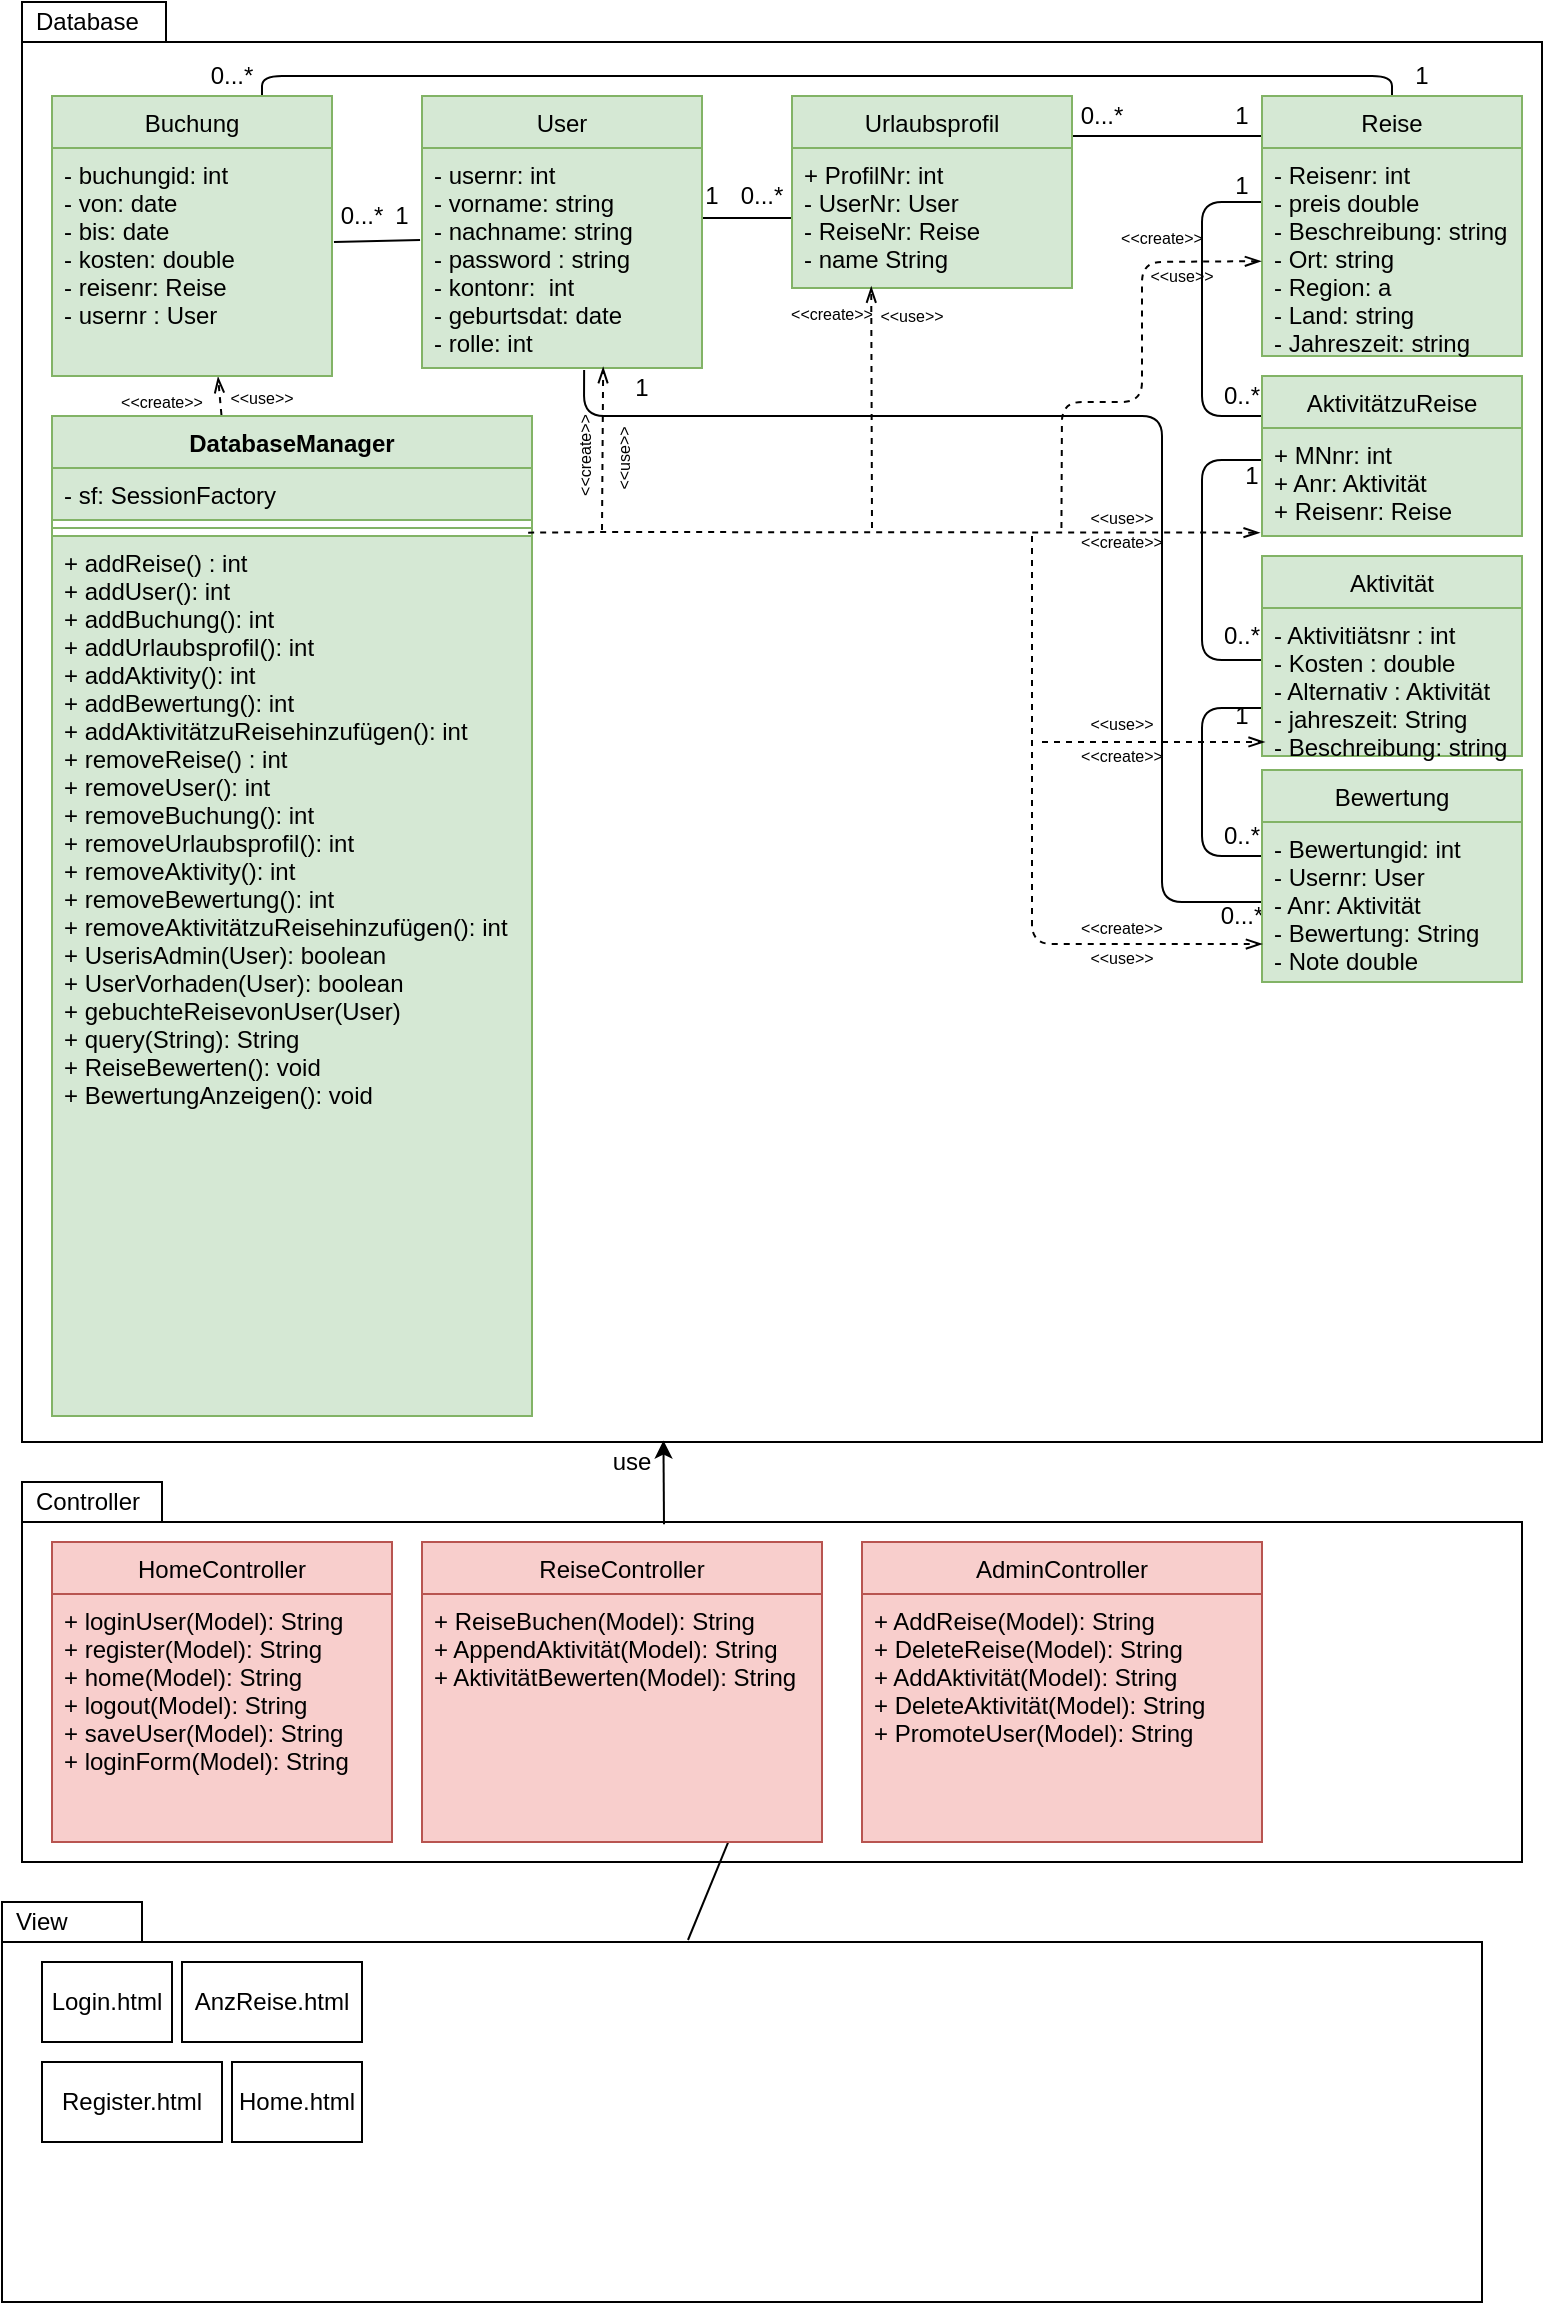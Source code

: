 <mxfile version="13.4.2" type="github">
  <diagram id="cyr7_CDfXnz9qc7WfvMp" name="Page-1">
    <mxGraphModel dx="358" dy="693" grid="1" gridSize="10" guides="1" tooltips="1" connect="1" arrows="1" fold="1" page="1" pageScale="1" pageWidth="827" pageHeight="1169" math="0" shadow="0">
      <root>
        <mxCell id="0" />
        <mxCell id="1" parent="0" />
        <mxCell id="lTzod6EgLH128NTQEFBX-13" value="Controller" style="shape=folder;xSize=90;align=left;spacingLeft=10;align=left;verticalAlign=top;spacingLeft=5;spacingTop=-4;tabWidth=70;tabHeight=20;tabPosition=left;html=1;strokeWidth=1;recursiveResize=0;" parent="1" vertex="1">
          <mxGeometry x="890" y="740" width="750" height="190" as="geometry" />
        </mxCell>
        <mxCell id="lTzod6EgLH128NTQEFBX-23" value="Database" style="shape=folder;xSize=90;align=left;spacingLeft=10;align=left;verticalAlign=top;spacingLeft=5;spacingTop=-4;tabWidth=70;tabHeight=20;tabPosition=left;html=1;strokeWidth=1;recursiveResize=0;" parent="1" vertex="1">
          <mxGeometry x="890" width="760" height="720" as="geometry" />
        </mxCell>
        <mxCell id="lTzod6EgLH128NTQEFBX-43" value="" style="endArrow=none;html=1;entryX=0.015;entryY=0.26;entryDx=0;entryDy=0;entryPerimeter=0;exitX=0;exitY=0.25;exitDx=0;exitDy=0;" parent="1" source="lTzod6EgLH128NTQEFBX-36" target="lTzod6EgLH128NTQEFBX-35" edge="1">
          <mxGeometry width="50" height="50" relative="1" as="geometry">
            <mxPoint x="960" y="307" as="sourcePoint" />
            <mxPoint x="1010" y="257" as="targetPoint" />
            <Array as="points">
              <mxPoint x="1480" y="207" />
              <mxPoint x="1480" y="100" />
            </Array>
          </mxGeometry>
        </mxCell>
        <mxCell id="lTzod6EgLH128NTQEFBX-44" value="1" style="text;html=1;strokeColor=none;fillColor=none;align=center;verticalAlign=middle;whiteSpace=wrap;rounded=0;" parent="1" vertex="1">
          <mxGeometry x="1480" y="82" width="40" height="20" as="geometry" />
        </mxCell>
        <mxCell id="lTzod6EgLH128NTQEFBX-45" value="0..*" style="text;html=1;strokeColor=none;fillColor=none;align=center;verticalAlign=middle;whiteSpace=wrap;rounded=0;" parent="1" vertex="1">
          <mxGeometry x="1480" y="187" width="40" height="20" as="geometry" />
        </mxCell>
        <mxCell id="lTzod6EgLH128NTQEFBX-46" value="" style="endArrow=none;html=1;entryX=0.008;entryY=0.296;entryDx=0;entryDy=0;entryPerimeter=0;exitX=0.008;exitY=0.351;exitDx=0;exitDy=0;exitPerimeter=0;" parent="1" source="lTzod6EgLH128NTQEFBX-39" target="lTzod6EgLH128NTQEFBX-37" edge="1">
          <mxGeometry width="50" height="50" relative="1" as="geometry">
            <mxPoint x="960" y="307" as="sourcePoint" />
            <mxPoint x="1010" y="257" as="targetPoint" />
            <Array as="points">
              <mxPoint x="1480" y="329" />
              <mxPoint x="1480" y="229" />
            </Array>
          </mxGeometry>
        </mxCell>
        <mxCell id="lTzod6EgLH128NTQEFBX-47" value="1" style="text;html=1;strokeColor=none;fillColor=none;align=center;verticalAlign=middle;whiteSpace=wrap;rounded=0;" parent="1" vertex="1">
          <mxGeometry x="1484.5" y="227" width="40" height="20" as="geometry" />
        </mxCell>
        <mxCell id="lTzod6EgLH128NTQEFBX-48" value="0..*" style="text;html=1;strokeColor=none;fillColor=none;align=center;verticalAlign=middle;whiteSpace=wrap;rounded=0;" parent="1" vertex="1">
          <mxGeometry x="1480" y="307" width="40" height="20" as="geometry" />
        </mxCell>
        <mxCell id="lTzod6EgLH128NTQEFBX-49" value="" style="endArrow=none;html=1;entryX=0.008;entryY=0.676;entryDx=0;entryDy=0;entryPerimeter=0;exitX=0.008;exitY=0.213;exitDx=0;exitDy=0;exitPerimeter=0;" parent="1" source="lTzod6EgLH128NTQEFBX-41" target="lTzod6EgLH128NTQEFBX-39" edge="1">
          <mxGeometry width="50" height="50" relative="1" as="geometry">
            <mxPoint x="960" y="307" as="sourcePoint" />
            <mxPoint x="1010" y="257" as="targetPoint" />
            <Array as="points">
              <mxPoint x="1480" y="427" />
              <mxPoint x="1480" y="353" />
            </Array>
          </mxGeometry>
        </mxCell>
        <mxCell id="lTzod6EgLH128NTQEFBX-50" value="1" style="text;html=1;strokeColor=none;fillColor=none;align=center;verticalAlign=middle;whiteSpace=wrap;rounded=0;" parent="1" vertex="1">
          <mxGeometry x="1480" y="347" width="40" height="20" as="geometry" />
        </mxCell>
        <mxCell id="lTzod6EgLH128NTQEFBX-51" value="0..*" style="text;html=1;strokeColor=none;fillColor=none;align=center;verticalAlign=middle;whiteSpace=wrap;rounded=0;" parent="1" vertex="1">
          <mxGeometry x="1480" y="407" width="40" height="20" as="geometry" />
        </mxCell>
        <mxCell id="lTzod6EgLH128NTQEFBX-54" value="" style="endArrow=none;html=1;exitX=0;exitY=1;exitDx=0;exitDy=0;" parent="1" source="lTzod6EgLH128NTQEFBX-55" edge="1">
          <mxGeometry width="50" height="50" relative="1" as="geometry">
            <mxPoint x="960" y="307" as="sourcePoint" />
            <mxPoint x="1510" y="67" as="targetPoint" />
          </mxGeometry>
        </mxCell>
        <mxCell id="lTzod6EgLH128NTQEFBX-55" value="0...*" style="text;html=1;strokeColor=none;fillColor=none;align=center;verticalAlign=middle;whiteSpace=wrap;rounded=0;" parent="1" vertex="1">
          <mxGeometry x="1410" y="47" width="40" height="20" as="geometry" />
        </mxCell>
        <mxCell id="lTzod6EgLH128NTQEFBX-56" value="1" style="text;html=1;strokeColor=none;fillColor=none;align=center;verticalAlign=middle;whiteSpace=wrap;rounded=0;" parent="1" vertex="1">
          <mxGeometry x="1480" y="47" width="40" height="20" as="geometry" />
        </mxCell>
        <mxCell id="lTzod6EgLH128NTQEFBX-59" value="" style="endArrow=none;html=1;entryX=0;entryY=0.5;entryDx=0;entryDy=0;" parent="1" target="lTzod6EgLH128NTQEFBX-53" edge="1">
          <mxGeometry width="50" height="50" relative="1" as="geometry">
            <mxPoint x="1220" y="108" as="sourcePoint" />
            <mxPoint x="1010" y="247" as="targetPoint" />
          </mxGeometry>
        </mxCell>
        <mxCell id="lTzod6EgLH128NTQEFBX-60" value="1" style="text;html=1;strokeColor=none;fillColor=none;align=center;verticalAlign=middle;whiteSpace=wrap;rounded=0;" parent="1" vertex="1">
          <mxGeometry x="1225" y="87" width="20" height="20" as="geometry" />
        </mxCell>
        <mxCell id="lTzod6EgLH128NTQEFBX-61" value="0...*" style="text;html=1;strokeColor=none;fillColor=none;align=center;verticalAlign=middle;whiteSpace=wrap;rounded=0;" parent="1" vertex="1">
          <mxGeometry x="1245" y="87" width="30" height="20" as="geometry" />
        </mxCell>
        <mxCell id="lTzod6EgLH128NTQEFBX-67" value="" style="endArrow=none;html=1;exitX=0.579;exitY=1.009;exitDx=0;exitDy=0;exitPerimeter=0;entryX=0;entryY=0.5;entryDx=0;entryDy=0;" parent="1" source="lTzod6EgLH128NTQEFBX-58" target="lTzod6EgLH128NTQEFBX-41" edge="1">
          <mxGeometry width="50" height="50" relative="1" as="geometry">
            <mxPoint x="1150" y="297" as="sourcePoint" />
            <mxPoint x="1200" y="247" as="targetPoint" />
            <Array as="points">
              <mxPoint x="1171" y="207" />
              <mxPoint x="1460" y="207" />
              <mxPoint x="1460" y="450" />
            </Array>
          </mxGeometry>
        </mxCell>
        <mxCell id="lTzod6EgLH128NTQEFBX-68" value="1" style="text;html=1;strokeColor=none;fillColor=none;align=center;verticalAlign=middle;whiteSpace=wrap;rounded=0;" parent="1" vertex="1">
          <mxGeometry x="1180" y="183" width="40" height="20" as="geometry" />
        </mxCell>
        <mxCell id="lTzod6EgLH128NTQEFBX-71" value="0...*" style="text;html=1;strokeColor=none;fillColor=none;align=center;verticalAlign=middle;whiteSpace=wrap;rounded=0;" parent="1" vertex="1">
          <mxGeometry x="1484.5" y="447" width="30" height="20" as="geometry" />
        </mxCell>
        <mxCell id="lTzod6EgLH128NTQEFBX-72" value="" style="endArrow=none;html=1;entryX=-0.007;entryY=0.418;entryDx=0;entryDy=0;exitX=1.007;exitY=0.412;exitDx=0;exitDy=0;exitPerimeter=0;entryPerimeter=0;" parent="1" source="lTzod6EgLH128NTQEFBX-65" target="lTzod6EgLH128NTQEFBX-58" edge="1">
          <mxGeometry width="50" height="50" relative="1" as="geometry">
            <mxPoint x="890" y="297" as="sourcePoint" />
            <mxPoint x="940" y="247" as="targetPoint" />
          </mxGeometry>
        </mxCell>
        <mxCell id="lTzod6EgLH128NTQEFBX-73" value="1" style="text;html=1;strokeColor=none;fillColor=none;align=center;verticalAlign=middle;whiteSpace=wrap;rounded=0;" parent="1" vertex="1">
          <mxGeometry x="1070" y="97" width="20" height="20" as="geometry" />
        </mxCell>
        <mxCell id="lTzod6EgLH128NTQEFBX-75" value="0...*" style="text;html=1;strokeColor=none;fillColor=none;align=center;verticalAlign=middle;whiteSpace=wrap;rounded=0;" parent="1" vertex="1">
          <mxGeometry x="1045" y="97" width="30" height="20" as="geometry" />
        </mxCell>
        <mxCell id="lTzod6EgLH128NTQEFBX-76" value="" style="endArrow=none;html=1;exitX=0.75;exitY=0;exitDx=0;exitDy=0;entryX=0.5;entryY=0;entryDx=0;entryDy=0;" parent="1" source="lTzod6EgLH128NTQEFBX-64" target="lTzod6EgLH128NTQEFBX-34" edge="1">
          <mxGeometry width="50" height="50" relative="1" as="geometry">
            <mxPoint x="1230" y="207" as="sourcePoint" />
            <mxPoint x="1280" y="157" as="targetPoint" />
            <Array as="points">
              <mxPoint x="1010" y="37" />
              <mxPoint x="1575" y="37" />
            </Array>
          </mxGeometry>
        </mxCell>
        <mxCell id="lTzod6EgLH128NTQEFBX-77" value="0...*" style="text;html=1;strokeColor=none;fillColor=none;align=center;verticalAlign=middle;whiteSpace=wrap;rounded=0;" parent="1" vertex="1">
          <mxGeometry x="980" y="27" width="30" height="20" as="geometry" />
        </mxCell>
        <mxCell id="lTzod6EgLH128NTQEFBX-80" value="1" style="text;html=1;strokeColor=none;fillColor=none;align=center;verticalAlign=middle;whiteSpace=wrap;rounded=0;" parent="1" vertex="1">
          <mxGeometry x="1580" y="27" width="20" height="20" as="geometry" />
        </mxCell>
        <mxCell id="lTzod6EgLH128NTQEFBX-103" value="" style="endArrow=openThin;dashed=1;html=1;exitX=0.353;exitY=-0.001;exitDx=0;exitDy=0;exitPerimeter=0;entryX=0.593;entryY=1.004;entryDx=0;entryDy=0;entryPerimeter=0;endFill=0;" parent="1" source="lTzod6EgLH128NTQEFBX-81" target="lTzod6EgLH128NTQEFBX-65" edge="1">
          <mxGeometry width="50" height="50" relative="1" as="geometry">
            <mxPoint x="1280" y="337" as="sourcePoint" />
            <mxPoint x="1330" y="287" as="targetPoint" />
          </mxGeometry>
        </mxCell>
        <mxCell id="lTzod6EgLH128NTQEFBX-34" value="Reise" style="swimlane;fontStyle=0;childLayout=stackLayout;horizontal=1;startSize=26;fillColor=#d5e8d4;horizontalStack=0;resizeParent=1;resizeParentMax=0;resizeLast=0;collapsible=1;marginBottom=0;strokeColor=#82b366;" parent="1" vertex="1">
          <mxGeometry x="1510" y="47" width="130" height="130" as="geometry" />
        </mxCell>
        <mxCell id="lTzod6EgLH128NTQEFBX-35" value="- Reisenr: int&#xa;- preis double&#xa;- Beschreibung: string&#xa;- Ort: string&#xa;- Region: a&#xa;- Land: string&#xa;- Jahreszeit: string" style="text;strokeColor=#82b366;fillColor=#d5e8d4;align=left;verticalAlign=top;spacingLeft=4;spacingRight=4;overflow=hidden;rotatable=0;points=[[0,0.5],[1,0.5]];portConstraint=eastwest;" parent="lTzod6EgLH128NTQEFBX-34" vertex="1">
          <mxGeometry y="26" width="130" height="104" as="geometry" />
        </mxCell>
        <mxCell id="lTzod6EgLH128NTQEFBX-36" value="AktivitätzuReise" style="swimlane;fontStyle=0;childLayout=stackLayout;horizontal=1;startSize=26;fillColor=#d5e8d4;horizontalStack=0;resizeParent=1;resizeParentMax=0;resizeLast=0;collapsible=1;marginBottom=0;strokeColor=#82b366;" parent="1" vertex="1">
          <mxGeometry x="1510" y="187" width="130" height="80" as="geometry" />
        </mxCell>
        <mxCell id="lTzod6EgLH128NTQEFBX-37" value="+ MNnr: int&#xa;+ Anr: Aktivität&#xa;+ Reisenr: Reise" style="text;strokeColor=#82b366;fillColor=#d5e8d4;align=left;verticalAlign=top;spacingLeft=4;spacingRight=4;overflow=hidden;rotatable=0;points=[[0,0.5],[1,0.5]];portConstraint=eastwest;" parent="lTzod6EgLH128NTQEFBX-36" vertex="1">
          <mxGeometry y="26" width="130" height="54" as="geometry" />
        </mxCell>
        <mxCell id="lTzod6EgLH128NTQEFBX-38" value="Aktivität" style="swimlane;fontStyle=0;childLayout=stackLayout;horizontal=1;startSize=26;fillColor=#d5e8d4;horizontalStack=0;resizeParent=1;resizeParentMax=0;resizeLast=0;collapsible=1;marginBottom=0;strokeColor=#82b366;" parent="1" vertex="1">
          <mxGeometry x="1510" y="277" width="130" height="100" as="geometry" />
        </mxCell>
        <mxCell id="lTzod6EgLH128NTQEFBX-39" value="- Aktivitiätsnr : int&#xa;- Kosten : double&#xa;- Alternativ : Aktivität&#xa;- jahreszeit: String&#xa;- Beschreibung: string" style="text;strokeColor=#82b366;fillColor=#d5e8d4;align=left;verticalAlign=top;spacingLeft=4;spacingRight=4;overflow=hidden;rotatable=0;points=[[0,0.5],[1,0.5]];portConstraint=eastwest;" parent="lTzod6EgLH128NTQEFBX-38" vertex="1">
          <mxGeometry y="26" width="130" height="74" as="geometry" />
        </mxCell>
        <mxCell id="lTzod6EgLH128NTQEFBX-40" value="Bewertung" style="swimlane;fontStyle=0;childLayout=stackLayout;horizontal=1;startSize=26;fillColor=#d5e8d4;horizontalStack=0;resizeParent=1;resizeParentMax=0;resizeLast=0;collapsible=1;marginBottom=0;strokeColor=#82b366;" parent="1" vertex="1">
          <mxGeometry x="1510" y="384" width="130" height="106" as="geometry" />
        </mxCell>
        <mxCell id="lTzod6EgLH128NTQEFBX-41" value="- Bewertungid: int&#xa;- Usernr: User&#xa;- Anr: Aktivität&#xa;- Bewertung: String&#xa;- Note double" style="text;strokeColor=#82b366;fillColor=#d5e8d4;align=left;verticalAlign=top;spacingLeft=4;spacingRight=4;overflow=hidden;rotatable=0;points=[[0,0.5],[1,0.5]];portConstraint=eastwest;" parent="lTzod6EgLH128NTQEFBX-40" vertex="1">
          <mxGeometry y="26" width="130" height="80" as="geometry" />
        </mxCell>
        <mxCell id="lTzod6EgLH128NTQEFBX-52" value="Urlaubsprofil" style="swimlane;fontStyle=0;childLayout=stackLayout;horizontal=1;startSize=26;fillColor=#d5e8d4;horizontalStack=0;resizeParent=1;resizeParentMax=0;resizeLast=0;collapsible=1;marginBottom=0;strokeColor=#82b366;" parent="1" vertex="1">
          <mxGeometry x="1275" y="47" width="140" height="96" as="geometry" />
        </mxCell>
        <mxCell id="lTzod6EgLH128NTQEFBX-53" value="+ ProfilNr: int&#xa;- UserNr: User&#xa;- ReiseNr: Reise&#xa;- name String" style="text;strokeColor=#82b366;fillColor=#d5e8d4;align=left;verticalAlign=top;spacingLeft=4;spacingRight=4;overflow=hidden;rotatable=0;points=[[0,0.5],[1,0.5]];portConstraint=eastwest;" parent="lTzod6EgLH128NTQEFBX-52" vertex="1">
          <mxGeometry y="26" width="140" height="70" as="geometry" />
        </mxCell>
        <mxCell id="lTzod6EgLH128NTQEFBX-64" value="Buchung" style="swimlane;fontStyle=0;childLayout=stackLayout;horizontal=1;startSize=26;fillColor=#d5e8d4;horizontalStack=0;resizeParent=1;resizeParentMax=0;resizeLast=0;collapsible=1;marginBottom=0;strokeColor=#82b366;" parent="1" vertex="1">
          <mxGeometry x="905" y="47" width="140" height="140" as="geometry" />
        </mxCell>
        <mxCell id="lTzod6EgLH128NTQEFBX-65" value="- buchungid: int&#xa;- von: date&#xa;- bis: date&#xa;- kosten: double&#xa;- reisenr: Reise&#xa;- usernr : User" style="text;strokeColor=#82b366;fillColor=#d5e8d4;align=left;verticalAlign=top;spacingLeft=4;spacingRight=4;overflow=hidden;rotatable=0;points=[[0,0.5],[1,0.5]];portConstraint=eastwest;" parent="lTzod6EgLH128NTQEFBX-64" vertex="1">
          <mxGeometry y="26" width="140" height="114" as="geometry" />
        </mxCell>
        <mxCell id="lTzod6EgLH128NTQEFBX-57" value="User" style="swimlane;fontStyle=0;childLayout=stackLayout;horizontal=1;startSize=26;fillColor=#d5e8d4;horizontalStack=0;resizeParent=1;resizeParentMax=0;resizeLast=0;collapsible=1;marginBottom=0;strokeColor=#82b366;" parent="1" vertex="1">
          <mxGeometry x="1090" y="47" width="140" height="136" as="geometry" />
        </mxCell>
        <mxCell id="lTzod6EgLH128NTQEFBX-58" value="- usernr: int&#xa;- vorname: string&#xa;- nachname: string&#xa;- password : string&#xa;- kontonr:  int&#xa;- geburtsdat: date&#xa;- rolle: int" style="text;strokeColor=#82b366;fillColor=#d5e8d4;align=left;verticalAlign=top;spacingLeft=4;spacingRight=4;overflow=hidden;rotatable=0;points=[[0,0.5],[1,0.5]];portConstraint=eastwest;" parent="lTzod6EgLH128NTQEFBX-57" vertex="1">
          <mxGeometry y="26" width="140" height="110" as="geometry" />
        </mxCell>
        <mxCell id="lTzod6EgLH128NTQEFBX-81" value="DatabaseManager" style="swimlane;fontStyle=1;align=center;verticalAlign=top;childLayout=stackLayout;horizontal=1;startSize=26;horizontalStack=0;resizeParent=1;resizeParentMax=0;resizeLast=0;collapsible=1;marginBottom=0;fillColor=#d5e8d4;strokeColor=#82b366;" parent="1" vertex="1">
          <mxGeometry x="905" y="207" width="240" height="500" as="geometry" />
        </mxCell>
        <mxCell id="lTzod6EgLH128NTQEFBX-82" value="- sf: SessionFactory" style="text;strokeColor=#82b366;fillColor=#d5e8d4;align=left;verticalAlign=top;spacingLeft=4;spacingRight=4;overflow=hidden;rotatable=0;points=[[0,0.5],[1,0.5]];portConstraint=eastwest;" parent="lTzod6EgLH128NTQEFBX-81" vertex="1">
          <mxGeometry y="26" width="240" height="26" as="geometry" />
        </mxCell>
        <mxCell id="lTzod6EgLH128NTQEFBX-83" value="" style="line;strokeWidth=1;fillColor=#d5e8d4;align=left;verticalAlign=middle;spacingTop=-1;spacingLeft=3;spacingRight=3;rotatable=0;labelPosition=right;points=[];portConstraint=eastwest;strokeColor=#82b366;" parent="lTzod6EgLH128NTQEFBX-81" vertex="1">
          <mxGeometry y="52" width="240" height="8" as="geometry" />
        </mxCell>
        <mxCell id="lTzod6EgLH128NTQEFBX-84" value="+ addReise() : int&#xa;+ addUser(): int&#xa;+ addBuchung(): int&#xa;+ addUrlaubsprofil(): int&#xa;+ addAktivity(): int&#xa;+ addBewertung(): int&#xa;+ addAktivitätzuReisehinzufügen(): int&#xa;+ removeReise() : int&#xa;+ removeUser(): int&#xa;+ removeBuchung(): int&#xa;+ removeUrlaubsprofil(): int&#xa;+ removeAktivity(): int&#xa;+ removeBewertung(): int&#xa;+ removeAktivitätzuReisehinzufügen(): int&#xa;+ UserisAdmin(User): boolean&#xa;+ UserVorhaden(User): boolean&#xa;+ gebuchteReisevonUser(User)&#xa;+ query(String): String&#xa;+ ReiseBewerten(): void&#xa;+ BewertungAnzeigen(): void&#xa;" style="text;strokeColor=#82b366;fillColor=#d5e8d4;align=left;verticalAlign=top;spacingLeft=4;spacingRight=4;overflow=hidden;rotatable=0;points=[[0,0.5],[1,0.5]];portConstraint=eastwest;" parent="lTzod6EgLH128NTQEFBX-81" vertex="1">
          <mxGeometry y="60" width="240" height="440" as="geometry" />
        </mxCell>
        <mxCell id="lTzod6EgLH128NTQEFBX-104" value="&lt;font style=&quot;font-size: 8px&quot;&gt;&amp;lt;&amp;lt;create&amp;gt;&amp;gt;&lt;/font&gt;" style="text;html=1;strokeColor=none;fillColor=none;align=center;verticalAlign=middle;whiteSpace=wrap;rounded=0;" parent="1" vertex="1">
          <mxGeometry x="940" y="190" width="40" height="17" as="geometry" />
        </mxCell>
        <mxCell id="lTzod6EgLH128NTQEFBX-108" value="&lt;font style=&quot;font-size: 8px&quot;&gt;&amp;lt;&amp;lt;use&amp;gt;&amp;gt;&lt;/font&gt;" style="text;html=1;strokeColor=none;fillColor=none;align=center;verticalAlign=middle;whiteSpace=wrap;rounded=0;" parent="1" vertex="1">
          <mxGeometry x="990" y="187" width="40" height="20" as="geometry" />
        </mxCell>
        <mxCell id="lTzod6EgLH128NTQEFBX-109" value="&lt;font style=&quot;font-size: 8px&quot;&gt;&amp;lt;&amp;lt;use&amp;gt;&amp;gt;&lt;/font&gt;" style="text;html=1;strokeColor=none;fillColor=none;align=center;verticalAlign=middle;whiteSpace=wrap;rounded=0;" parent="1" vertex="1">
          <mxGeometry x="1420" y="247" width="40" height="20" as="geometry" />
        </mxCell>
        <mxCell id="lTzod6EgLH128NTQEFBX-111" value="" style="endArrow=openThin;dashed=1;html=1;entryX=-0.009;entryY=0.969;entryDx=0;entryDy=0;entryPerimeter=0;exitX=0.992;exitY=0.792;exitDx=0;exitDy=0;exitPerimeter=0;startArrow=none;startFill=0;endFill=0;" parent="1" source="lTzod6EgLH128NTQEFBX-83" target="lTzod6EgLH128NTQEFBX-37" edge="1">
          <mxGeometry width="50" height="50" relative="1" as="geometry">
            <mxPoint x="1280" y="340" as="sourcePoint" />
            <mxPoint x="1330" y="290" as="targetPoint" />
            <Array as="points">
              <mxPoint x="1181" y="265" />
            </Array>
          </mxGeometry>
        </mxCell>
        <mxCell id="lTzod6EgLH128NTQEFBX-115" value="" style="endArrow=openThin;dashed=1;html=1;entryX=0.283;entryY=0.99;entryDx=0;entryDy=0;entryPerimeter=0;endFill=0;" parent="1" target="lTzod6EgLH128NTQEFBX-53" edge="1">
          <mxGeometry width="50" height="50" relative="1" as="geometry">
            <mxPoint x="1315" y="263" as="sourcePoint" />
            <mxPoint x="1315" y="163" as="targetPoint" />
          </mxGeometry>
        </mxCell>
        <mxCell id="lTzod6EgLH128NTQEFBX-116" value="" style="endArrow=openThin;dashed=1;html=1;endFill=0;entryX=0.647;entryY=0.996;entryDx=0;entryDy=0;entryPerimeter=0;" parent="1" target="lTzod6EgLH128NTQEFBX-58" edge="1">
          <mxGeometry width="50" height="50" relative="1" as="geometry">
            <mxPoint x="1180" y="264" as="sourcePoint" />
            <mxPoint x="1180" y="187" as="targetPoint" />
          </mxGeometry>
        </mxCell>
        <mxCell id="lTzod6EgLH128NTQEFBX-118" value="" style="endArrow=openThin;dashed=1;html=1;entryX=-0.004;entryY=0.544;entryDx=0;entryDy=0;entryPerimeter=0;endFill=0;" parent="1" target="lTzod6EgLH128NTQEFBX-35" edge="1">
          <mxGeometry width="50" height="50" relative="1" as="geometry">
            <mxPoint x="1409.72" y="263" as="sourcePoint" />
            <mxPoint x="1409.72" y="203" as="targetPoint" />
            <Array as="points">
              <mxPoint x="1410" y="200" />
              <mxPoint x="1450" y="200" />
              <mxPoint x="1450" y="130" />
            </Array>
          </mxGeometry>
        </mxCell>
        <mxCell id="lTzod6EgLH128NTQEFBX-119" value="" style="endArrow=openThin;dashed=1;html=1;entryX=0;entryY=0.763;entryDx=0;entryDy=0;entryPerimeter=0;endFill=0;" parent="1" target="lTzod6EgLH128NTQEFBX-41" edge="1">
          <mxGeometry width="50" height="50" relative="1" as="geometry">
            <mxPoint x="1395" y="267" as="sourcePoint" />
            <mxPoint x="1390" y="381" as="targetPoint" />
            <Array as="points">
              <mxPoint x="1395" y="471" />
            </Array>
          </mxGeometry>
        </mxCell>
        <mxCell id="lTzod6EgLH128NTQEFBX-121" value="" style="endArrow=openThin;dashed=1;html=1;entryX=0.01;entryY=0.905;entryDx=0;entryDy=0;entryPerimeter=0;endFill=0;" parent="1" target="lTzod6EgLH128NTQEFBX-39" edge="1">
          <mxGeometry width="50" height="50" relative="1" as="geometry">
            <mxPoint x="1400" y="370" as="sourcePoint" />
            <mxPoint x="1450" y="330" as="targetPoint" />
          </mxGeometry>
        </mxCell>
        <mxCell id="lTzod6EgLH128NTQEFBX-122" value="&lt;font style=&quot;font-size: 8px&quot;&gt;&amp;lt;&amp;lt;create&amp;gt;&amp;gt;&lt;/font&gt;" style="text;html=1;strokeColor=none;fillColor=none;align=center;verticalAlign=middle;whiteSpace=wrap;rounded=0;rotation=0;" parent="1" vertex="1">
          <mxGeometry x="1275" y="146" width="40" height="17" as="geometry" />
        </mxCell>
        <mxCell id="lTzod6EgLH128NTQEFBX-125" value="&lt;font style=&quot;font-size: 8px&quot;&gt;&amp;lt;&amp;lt;create&amp;gt;&amp;gt;&lt;/font&gt;" style="text;html=1;strokeColor=none;fillColor=none;align=center;verticalAlign=middle;whiteSpace=wrap;rounded=0;rotation=-90;" parent="1" vertex="1">
          <mxGeometry x="1150" y="218" width="40" height="17" as="geometry" />
        </mxCell>
        <mxCell id="lTzod6EgLH128NTQEFBX-126" value="&lt;font style=&quot;font-size: 8px&quot;&gt;&amp;lt;&amp;lt;create&amp;gt;&amp;gt;&lt;/font&gt;" style="text;html=1;strokeColor=none;fillColor=none;align=center;verticalAlign=middle;whiteSpace=wrap;rounded=0;rotation=0;" parent="1" vertex="1">
          <mxGeometry x="1440" y="108.5" width="40" height="17" as="geometry" />
        </mxCell>
        <mxCell id="lTzod6EgLH128NTQEFBX-127" value="&lt;font style=&quot;font-size: 8px&quot;&gt;&amp;lt;&amp;lt;create&amp;gt;&amp;gt;&lt;/font&gt;" style="text;html=1;strokeColor=none;fillColor=none;align=center;verticalAlign=middle;whiteSpace=wrap;rounded=0;rotation=0;" parent="1" vertex="1">
          <mxGeometry x="1420" y="260" width="40" height="17" as="geometry" />
        </mxCell>
        <mxCell id="lTzod6EgLH128NTQEFBX-128" value="&lt;font style=&quot;font-size: 8px&quot;&gt;&amp;lt;&amp;lt;create&amp;gt;&amp;gt;&lt;/font&gt;" style="text;html=1;strokeColor=none;fillColor=none;align=center;verticalAlign=middle;whiteSpace=wrap;rounded=0;rotation=0;" parent="1" vertex="1">
          <mxGeometry x="1420" y="367" width="40" height="17" as="geometry" />
        </mxCell>
        <mxCell id="lTzod6EgLH128NTQEFBX-129" value="&lt;font style=&quot;font-size: 8px&quot;&gt;&amp;lt;&amp;lt;create&amp;gt;&amp;gt;&lt;/font&gt;" style="text;html=1;strokeColor=none;fillColor=none;align=center;verticalAlign=middle;whiteSpace=wrap;rounded=0;rotation=0;" parent="1" vertex="1">
          <mxGeometry x="1420" y="453" width="40" height="17" as="geometry" />
        </mxCell>
        <mxCell id="lTzod6EgLH128NTQEFBX-130" value="" style="endArrow=classic;html=1;entryX=0.422;entryY=0.999;entryDx=0;entryDy=0;entryPerimeter=0;exitX=0.428;exitY=0.111;exitDx=0;exitDy=0;exitPerimeter=0;" parent="1" source="lTzod6EgLH128NTQEFBX-13" target="lTzod6EgLH128NTQEFBX-23" edge="1">
          <mxGeometry width="50" height="50" relative="1" as="geometry">
            <mxPoint x="1060" y="580" as="sourcePoint" />
            <mxPoint x="1110" y="530" as="targetPoint" />
          </mxGeometry>
        </mxCell>
        <mxCell id="lTzod6EgLH128NTQEFBX-131" value="&lt;font style=&quot;font-size: 12px&quot;&gt;use&lt;/font&gt;" style="text;html=1;strokeColor=none;fillColor=none;align=center;verticalAlign=middle;whiteSpace=wrap;rounded=0;" parent="1" vertex="1">
          <mxGeometry x="1180" y="720" width="30" height="20" as="geometry" />
        </mxCell>
        <mxCell id="lTzod6EgLH128NTQEFBX-132" value="View" style="shape=folder;xSize=90;align=left;spacingLeft=10;align=left;verticalAlign=top;spacingLeft=5;spacingTop=-4;tabWidth=70;tabHeight=20;tabPosition=left;html=1;strokeWidth=1;recursiveResize=0;" parent="1" vertex="1">
          <mxGeometry x="880" y="950" width="740" height="200" as="geometry" />
        </mxCell>
        <mxCell id="lTzod6EgLH128NTQEFBX-136" value="" style="endArrow=none;html=1;entryX=0.765;entryY=1.003;entryDx=0;entryDy=0;entryPerimeter=0;" parent="1" target="lTzod6EgLH128NTQEFBX-20" edge="1">
          <mxGeometry width="50" height="50" relative="1" as="geometry">
            <mxPoint x="1223" y="969" as="sourcePoint" />
            <mxPoint x="1200" y="1080" as="targetPoint" />
          </mxGeometry>
        </mxCell>
        <mxCell id="lTzod6EgLH128NTQEFBX-137" value="Login.html" style="rounded=0;whiteSpace=wrap;html=1;" parent="1" vertex="1">
          <mxGeometry x="900" y="980" width="65" height="40" as="geometry" />
        </mxCell>
        <mxCell id="lTzod6EgLH128NTQEFBX-138" value="Home.html" style="rounded=0;whiteSpace=wrap;html=1;" parent="1" vertex="1">
          <mxGeometry x="995" y="1030" width="65" height="40" as="geometry" />
        </mxCell>
        <mxCell id="lTzod6EgLH128NTQEFBX-143" value="AnzReise.html" style="rounded=0;whiteSpace=wrap;html=1;" parent="1" vertex="1">
          <mxGeometry x="970" y="980" width="90" height="40" as="geometry" />
        </mxCell>
        <mxCell id="lTzod6EgLH128NTQEFBX-146" value="Register.html" style="rounded=0;whiteSpace=wrap;html=1;" parent="1" vertex="1">
          <mxGeometry x="900" y="1030" width="90" height="40" as="geometry" />
        </mxCell>
        <mxCell id="dw0JxQeVZlgAJbfZcUl0-1" value="&lt;font style=&quot;font-size: 8px&quot;&gt;&amp;lt;&amp;lt;use&amp;gt;&amp;gt;&lt;/font&gt;" style="text;html=1;strokeColor=none;fillColor=none;align=center;verticalAlign=middle;whiteSpace=wrap;rounded=0;rotation=-90;" vertex="1" parent="1">
          <mxGeometry x="1170" y="218" width="40" height="20" as="geometry" />
        </mxCell>
        <mxCell id="dw0JxQeVZlgAJbfZcUl0-3" value="&lt;font style=&quot;font-size: 8px&quot;&gt;&amp;lt;&amp;lt;use&amp;gt;&amp;gt;&lt;/font&gt;" style="text;html=1;strokeColor=none;fillColor=none;align=center;verticalAlign=middle;whiteSpace=wrap;rounded=0;" vertex="1" parent="1">
          <mxGeometry x="1315" y="146" width="40" height="20" as="geometry" />
        </mxCell>
        <mxCell id="dw0JxQeVZlgAJbfZcUl0-4" value="&lt;font style=&quot;font-size: 8px&quot;&gt;&amp;lt;&amp;lt;use&amp;gt;&amp;gt;&lt;/font&gt;" style="text;html=1;strokeColor=none;fillColor=none;align=center;verticalAlign=middle;whiteSpace=wrap;rounded=0;" vertex="1" parent="1">
          <mxGeometry x="1450" y="126" width="40" height="20" as="geometry" />
        </mxCell>
        <mxCell id="dw0JxQeVZlgAJbfZcUl0-5" value="&lt;font style=&quot;font-size: 8px&quot;&gt;&amp;lt;&amp;lt;use&amp;gt;&amp;gt;&lt;/font&gt;" style="text;html=1;strokeColor=none;fillColor=none;align=center;verticalAlign=middle;whiteSpace=wrap;rounded=0;" vertex="1" parent="1">
          <mxGeometry x="1420" y="350" width="40" height="20" as="geometry" />
        </mxCell>
        <mxCell id="dw0JxQeVZlgAJbfZcUl0-6" value="&lt;font style=&quot;font-size: 8px&quot;&gt;&amp;lt;&amp;lt;use&amp;gt;&amp;gt;&lt;/font&gt;" style="text;html=1;strokeColor=none;fillColor=none;align=center;verticalAlign=middle;whiteSpace=wrap;rounded=0;" vertex="1" parent="1">
          <mxGeometry x="1420" y="467" width="40" height="20" as="geometry" />
        </mxCell>
        <mxCell id="lTzod6EgLH128NTQEFBX-19" value="ReiseController" style="swimlane;fontStyle=0;childLayout=stackLayout;horizontal=1;startSize=26;fillColor=#f8cecc;horizontalStack=0;resizeParent=1;resizeParentMax=0;resizeLast=0;collapsible=1;marginBottom=0;strokeColor=#b85450;" parent="1" vertex="1">
          <mxGeometry x="1090" y="770" width="200" height="150" as="geometry" />
        </mxCell>
        <mxCell id="lTzod6EgLH128NTQEFBX-20" value="+ ReiseBuchen(Model): String&#xa;+ AppendAktivität(Model): String&#xa;+ AktivitätBewerten(Model): String" style="text;strokeColor=#b85450;fillColor=#f8cecc;align=left;verticalAlign=top;spacingLeft=4;spacingRight=4;overflow=hidden;rotatable=0;points=[[0,0.5],[1,0.5]];portConstraint=eastwest;" parent="lTzod6EgLH128NTQEFBX-19" vertex="1">
          <mxGeometry y="26" width="200" height="124" as="geometry" />
        </mxCell>
        <mxCell id="lTzod6EgLH128NTQEFBX-17" value="HomeController" style="swimlane;fontStyle=0;childLayout=stackLayout;horizontal=1;startSize=26;fillColor=#f8cecc;horizontalStack=0;resizeParent=1;resizeParentMax=0;resizeLast=0;collapsible=1;marginBottom=0;strokeColor=#b85450;" parent="1" vertex="1">
          <mxGeometry x="905" y="770" width="170" height="150" as="geometry" />
        </mxCell>
        <mxCell id="lTzod6EgLH128NTQEFBX-18" value="+ loginUser(Model): String&#xa;+ register(Model): String&#xa;+ home(Model): String&#xa;+ logout(Model): String&#xa;+ saveUser(Model): String&#xa;+ loginForm(Model): String" style="text;strokeColor=#b85450;fillColor=#f8cecc;align=left;verticalAlign=top;spacingLeft=4;spacingRight=4;overflow=hidden;rotatable=0;points=[[0,0.5],[1,0.5]];portConstraint=eastwest;" parent="lTzod6EgLH128NTQEFBX-17" vertex="1">
          <mxGeometry y="26" width="170" height="124" as="geometry" />
        </mxCell>
        <mxCell id="lTzod6EgLH128NTQEFBX-21" value="AdminController" style="swimlane;fontStyle=0;childLayout=stackLayout;horizontal=1;startSize=26;fillColor=#f8cecc;horizontalStack=0;resizeParent=1;resizeParentMax=0;resizeLast=0;collapsible=1;marginBottom=0;strokeColor=#b85450;" parent="1" vertex="1">
          <mxGeometry x="1310" y="770" width="200" height="150" as="geometry" />
        </mxCell>
        <mxCell id="lTzod6EgLH128NTQEFBX-22" value="+ AddReise(Model): String&#xa;+ DeleteReise(Model): String&#xa;+ AddAktivität(Model): String&#xa;+ DeleteAktivität(Model): String&#xa;+ PromoteUser(Model): String" style="text;strokeColor=#b85450;fillColor=#f8cecc;align=left;verticalAlign=top;spacingLeft=4;spacingRight=4;overflow=hidden;rotatable=0;points=[[0,0.5],[1,0.5]];portConstraint=eastwest;" parent="lTzod6EgLH128NTQEFBX-21" vertex="1">
          <mxGeometry y="26" width="200" height="124" as="geometry" />
        </mxCell>
      </root>
    </mxGraphModel>
  </diagram>
</mxfile>
